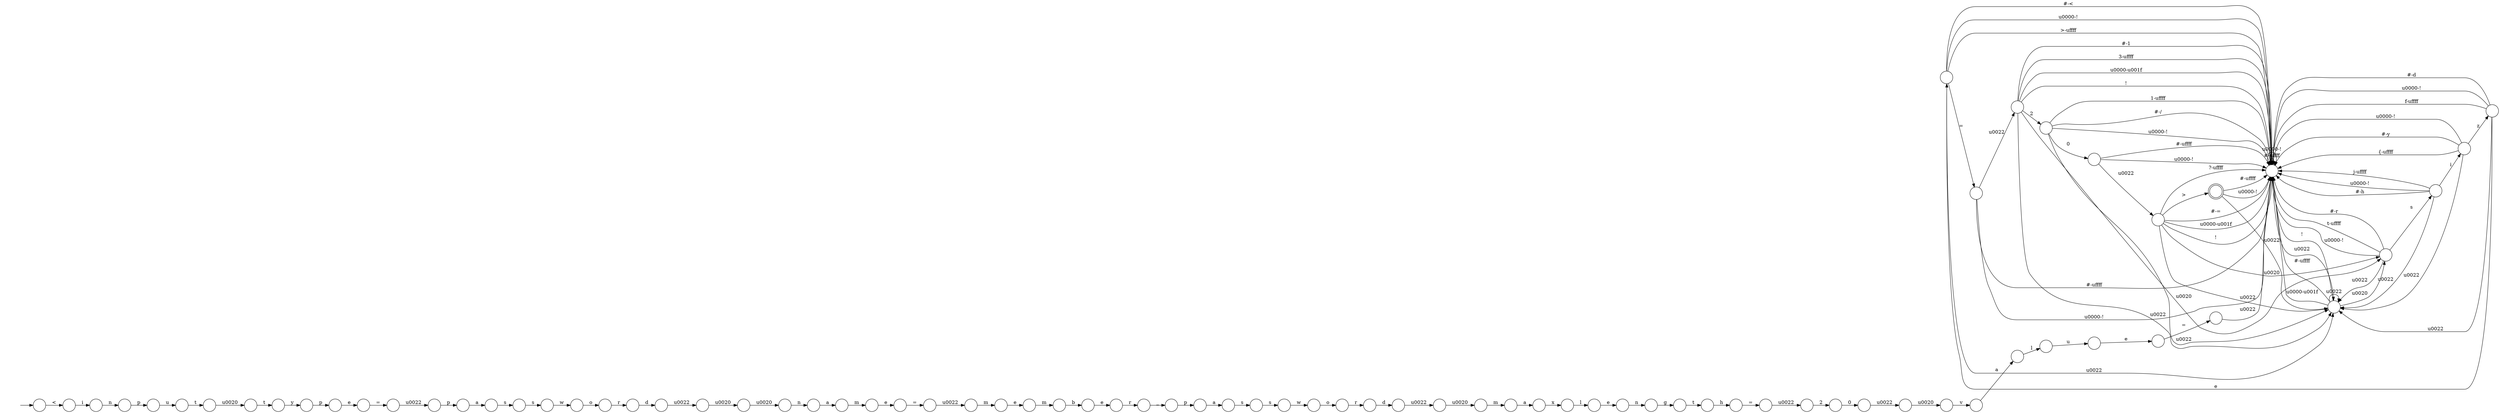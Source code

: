 digraph Automaton {
  rankdir = LR;
  0 [shape=circle,label=""];
  0 -> 14 [label="="]
  0 -> 12 [label="\u0022"]
  0 -> 42 [label="#-<"]
  0 -> 42 [label="\u0000-!"]
  0 -> 42 [label=">-\uffff"]
  1 [shape=circle,label=""];
  1 -> 32 [label="m"]
  2 [shape=circle,label=""];
  2 -> 55 [label="_"]
  3 [shape=circle,label=""];
  3 -> 52 [label="="]
  4 [shape=circle,label=""];
  4 -> 18 [label="\u0020"]
  5 [shape=circle,label=""];
  5 -> 34 [label="z"]
  5 -> 12 [label="\u0022"]
  5 -> 42 [label="\u0000-!"]
  5 -> 42 [label="#-y"]
  5 -> 42 [label="{-\uffff"]
  6 [shape=circle,label=""];
  6 -> 3 [label="h"]
  7 [shape=circle,label=""];
  7 -> 26 [label="d"]
  8 [shape=circle,label=""];
  8 -> 13 [label="u"]
  9 [shape=circle,label=""];
  9 -> 46 [label="m"]
  10 [shape=circle,label=""];
  10 -> 73 [label="x"]
  11 [shape=circle,label=""];
  11 -> 24 [label="y"]
  12 [shape=circle,label=""];
  12 -> 12 [label="\u0022"]
  12 -> 42 [label="#-\uffff"]
  12 -> 42 [label="\u0000-\u001f"]
  12 -> 15 [label="\u0020"]
  12 -> 42 [label="!"]
  13 [shape=circle,label=""];
  13 -> 33 [label="t"]
  14 [shape=circle,label=""];
  14 -> 65 [label="\u0022"]
  14 -> 42 [label="#-\uffff"]
  14 -> 42 [label="\u0000-!"]
  15 [shape=circle,label=""];
  15 -> 12 [label="\u0022"]
  15 -> 42 [label="\u0000-!"]
  15 -> 42 [label="#-r"]
  15 -> 61 [label="s"]
  15 -> 42 [label="t-\uffff"]
  16 [shape=circle,label=""];
  16 -> 53 [label="o"]
  17 [shape=circle,label=""];
  17 -> 36 [label="\u0022"]
  17 -> 42 [label="#-\uffff"]
  17 -> 42 [label="\u0000-!"]
  18 [shape=circle,label=""];
  18 -> 38 [label="n"]
  19 [shape=circle,label=""];
  19 -> 12 [label="\u0022"]
  19 -> 42 [label="\u0000-!"]
  19 -> 42 [label="1-\uffff"]
  19 -> 17 [label="0"]
  19 -> 42 [label="#-/"]
  20 [shape=circle,label=""];
  20 -> 76 [label="l"]
  21 [shape=circle,label=""];
  21 -> 20 [label="a"]
  22 [shape=circle,label=""];
  22 -> 66 [label="s"]
  23 [shape=circle,label=""];
  23 -> 27 [label="\u0022"]
  24 [shape=circle,label=""];
  24 -> 74 [label="p"]
  25 [shape=circle,label=""];
  25 -> 16 [label="w"]
  26 [shape=circle,label=""];
  26 -> 29 [label="\u0022"]
  27 [shape=circle,label=""];
  27 -> 28 [label="p"]
  28 [shape=circle,label=""];
  28 -> 22 [label="a"]
  29 [shape=circle,label=""];
  29 -> 4 [label="\u0020"]
  30 [shape=circle,label=""];
  30 -> 6 [label="t"]
  31 [shape=circle,label=""];
  31 -> 8 [label="p"]
  32 [shape=circle,label=""];
  32 -> 10 [label="a"]
  33 [shape=circle,label=""];
  33 -> 60 [label="\u0020"]
  34 [shape=circle,label=""];
  34 -> 12 [label="\u0022"]
  34 -> 42 [label="\u0000-!"]
  34 -> 0 [label="e"]
  34 -> 42 [label="f-\uffff"]
  34 -> 42 [label="#-d"]
  35 [shape=circle,label=""];
  35 -> 57 [label="e"]
  36 [shape=circle,label=""];
  36 -> 12 [label="\u0022"]
  36 -> 42 [label="#-="]
  36 -> 48 [label=">"]
  36 -> 42 [label="\u0000-\u001f"]
  36 -> 15 [label="\u0020"]
  36 -> 42 [label="!"]
  36 -> 42 [label="?-\uffff"]
  37 [shape=circle,label=""];
  37 -> 31 [label="n"]
  38 [shape=circle,label=""];
  38 -> 41 [label="a"]
  39 [shape=circle,label=""];
  39 -> 71 [label="m"]
  40 [shape=circle,label=""];
  40 -> 64 [label="\u0020"]
  41 [shape=circle,label=""];
  41 -> 68 [label="m"]
  42 [shape=circle,label=""];
  42 -> 12 [label="\u0022"]
  42 -> 42 [label="#-\uffff"]
  42 -> 42 [label="\u0000-!"]
  43 [shape=circle,label=""];
  43 -> 37 [label="i"]
  44 [shape=circle,label=""];
  44 -> 81 [label="s"]
  45 [shape=circle,label=""];
  45 -> 44 [label="a"]
  46 [shape=circle,label=""];
  46 -> 39 [label="e"]
  47 [shape=circle,label=""];
  47 -> 1 [label="\u0020"]
  48 [shape=doublecircle,label=""];
  48 -> 12 [label="\u0022"]
  48 -> 42 [label="#-\uffff"]
  48 -> 42 [label="\u0000-!"]
  49 [shape=circle,label=""];
  49 -> 9 [label="\u0022"]
  50 [shape=circle,label=""];
  50 -> 40 [label="\u0022"]
  51 [shape=circle,label=""];
  51 -> 30 [label="g"]
  52 [shape=circle,label=""];
  52 -> 70 [label="\u0022"]
  53 [shape=circle,label=""];
  53 -> 7 [label="r"]
  54 [shape=circle,label=""];
  54 -> 42 [label="\u0022"]
  55 [shape=circle,label=""];
  55 -> 45 [label="p"]
  56 [shape=circle,label=""];
  initial [shape=plaintext,label=""];
  initial -> 56
  56 -> 43 [label="<"]
  57 [shape=circle,label=""];
  57 -> 2 [label="r"]
  58 [shape=circle,label=""];
  58 -> 69 [label="r"]
  59 [shape=circle,label=""];
  59 -> 51 [label="n"]
  60 [shape=circle,label=""];
  60 -> 11 [label="t"]
  61 [shape=circle,label=""];
  61 -> 12 [label="\u0022"]
  61 -> 42 [label="\u0000-!"]
  61 -> 5 [label="i"]
  61 -> 42 [label="#-h"]
  61 -> 42 [label="j-\uffff"]
  62 [shape=circle,label=""];
  62 -> 79 [label="w"]
  63 [shape=circle,label=""];
  63 -> 72 [label="e"]
  64 [shape=circle,label=""];
  64 -> 21 [label="v"]
  65 [shape=circle,label=""];
  65 -> 12 [label="\u0022"]
  65 -> 19 [label="2"]
  65 -> 42 [label="#-1"]
  65 -> 42 [label="3-\uffff"]
  65 -> 42 [label="\u0000-\u001f"]
  65 -> 15 [label="\u0020"]
  65 -> 42 [label="!"]
  66 [shape=circle,label=""];
  66 -> 25 [label="s"]
  67 [shape=circle,label=""];
  67 -> 23 [label="="]
  68 [shape=circle,label=""];
  68 -> 77 [label="e"]
  69 [shape=circle,label=""];
  69 -> 80 [label="d"]
  70 [shape=circle,label=""];
  70 -> 78 [label="2"]
  71 [shape=circle,label=""];
  71 -> 35 [label="b"]
  72 [shape=circle,label=""];
  72 -> 54 [label="="]
  73 [shape=circle,label=""];
  73 -> 75 [label="l"]
  74 [shape=circle,label=""];
  74 -> 67 [label="e"]
  75 [shape=circle,label=""];
  75 -> 59 [label="e"]
  76 [shape=circle,label=""];
  76 -> 63 [label="u"]
  77 [shape=circle,label=""];
  77 -> 49 [label="="]
  78 [shape=circle,label=""];
  78 -> 50 [label="0"]
  79 [shape=circle,label=""];
  79 -> 58 [label="o"]
  80 [shape=circle,label=""];
  80 -> 47 [label="\u0022"]
  81 [shape=circle,label=""];
  81 -> 62 [label="s"]
}

